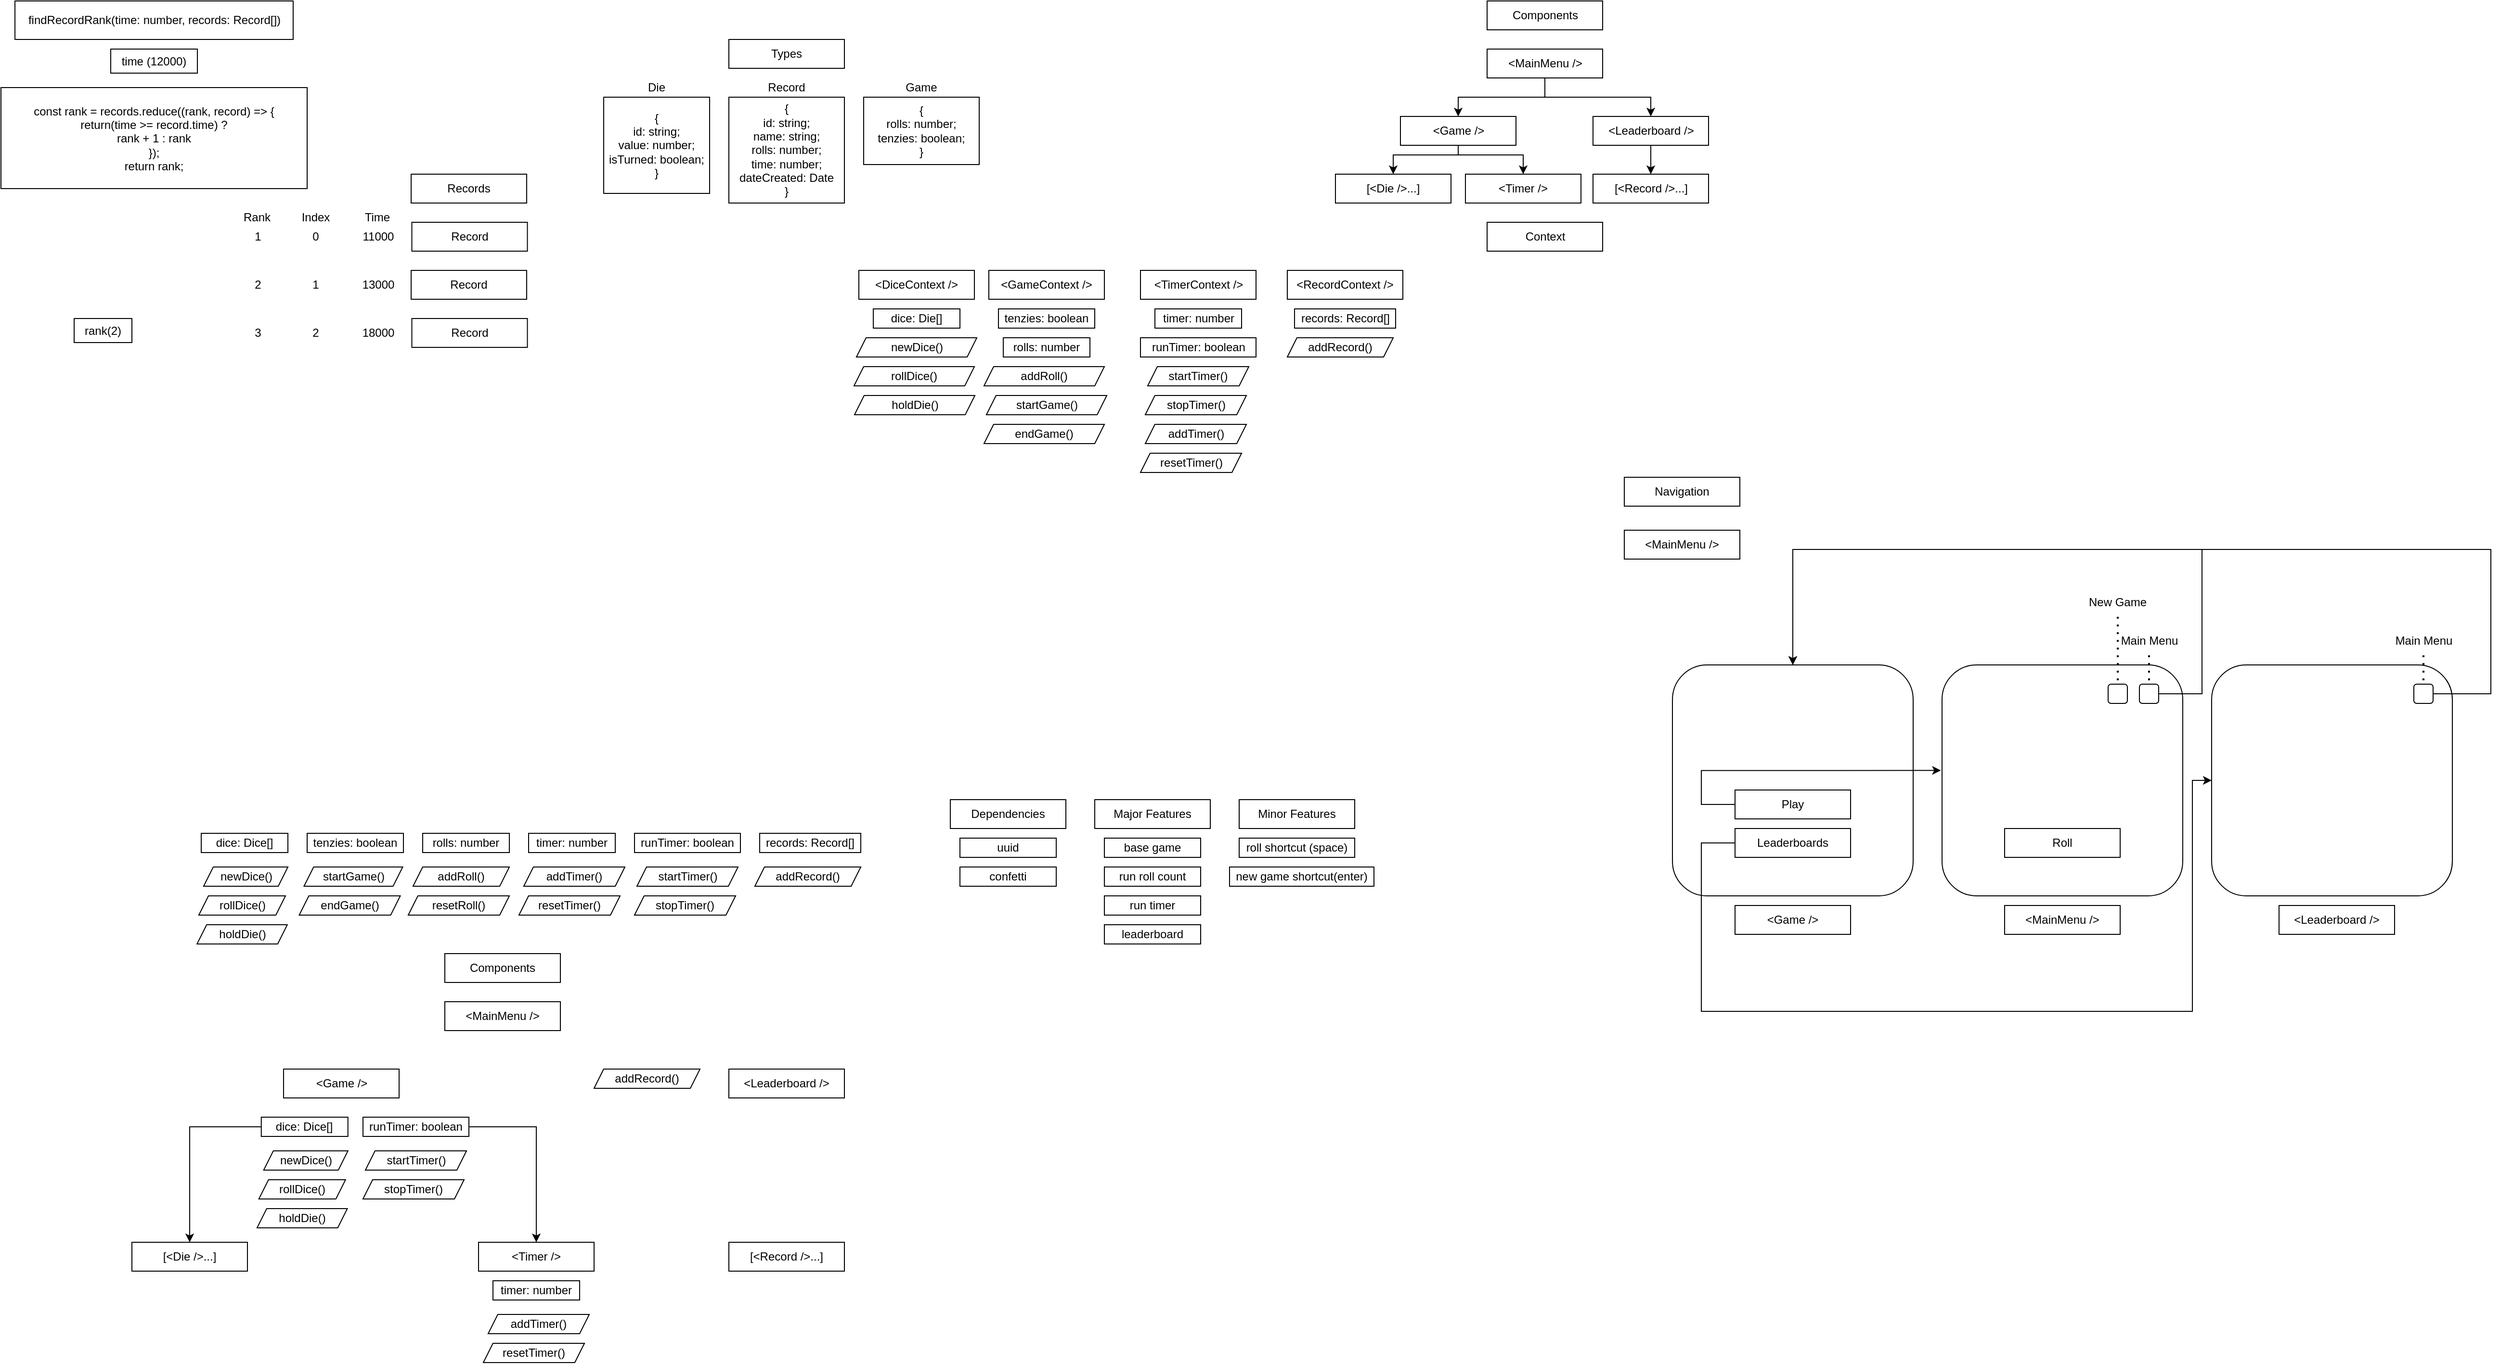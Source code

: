 <mxfile version="19.0.3" type="device"><diagram id="OSB-dGgAPBghcMxUjHx_" name="Page-1"><mxGraphModel dx="3197" dy="911" grid="1" gridSize="10" guides="1" tooltips="1" connect="1" arrows="1" fold="1" page="1" pageScale="1" pageWidth="850" pageHeight="1100" math="0" shadow="0"><root><mxCell id="0"/><mxCell id="1" parent="0"/><mxCell id="7AgAJupNcqT9mvef0i8I-2" value="dice: Die[]" style="rounded=0;whiteSpace=wrap;html=1;" parent="1" vertex="1"><mxGeometry x="-70" y="600" width="90" height="20" as="geometry"/></mxCell><mxCell id="7AgAJupNcqT9mvef0i8I-4" value="rolls: number" style="rounded=0;whiteSpace=wrap;html=1;" parent="1" vertex="1"><mxGeometry x="65" y="630" width="90" height="20" as="geometry"/></mxCell><mxCell id="7AgAJupNcqT9mvef0i8I-5" value="tenzies: boolean" style="rounded=0;whiteSpace=wrap;html=1;" parent="1" vertex="1"><mxGeometry x="60" y="600" width="100" height="20" as="geometry"/></mxCell><mxCell id="7AgAJupNcqT9mvef0i8I-7" value="Major Features" style="rounded=0;whiteSpace=wrap;html=1;" parent="1" vertex="1"><mxGeometry x="160" y="1110" width="120" height="30" as="geometry"/></mxCell><mxCell id="7AgAJupNcqT9mvef0i8I-8" value="run timer" style="rounded=0;whiteSpace=wrap;html=1;" parent="1" vertex="1"><mxGeometry x="170" y="1210" width="100" height="20" as="geometry"/></mxCell><mxCell id="7AgAJupNcqT9mvef0i8I-9" value="base game" style="rounded=0;whiteSpace=wrap;html=1;" parent="1" vertex="1"><mxGeometry x="170" y="1150" width="100" height="20" as="geometry"/></mxCell><mxCell id="7AgAJupNcqT9mvef0i8I-10" value="leaderboard" style="rounded=0;whiteSpace=wrap;html=1;" parent="1" vertex="1"><mxGeometry x="170" y="1240" width="100" height="20" as="geometry"/></mxCell><mxCell id="7AgAJupNcqT9mvef0i8I-11" value="Minor Features" style="rounded=0;whiteSpace=wrap;html=1;" parent="1" vertex="1"><mxGeometry x="310" y="1110" width="120" height="30" as="geometry"/></mxCell><mxCell id="7AgAJupNcqT9mvef0i8I-12" value="roll shortcut (space)" style="rounded=0;whiteSpace=wrap;html=1;" parent="1" vertex="1"><mxGeometry x="310" y="1150" width="120" height="20" as="geometry"/></mxCell><mxCell id="7AgAJupNcqT9mvef0i8I-13" value="new game shortcut(enter)" style="rounded=0;whiteSpace=wrap;html=1;" parent="1" vertex="1"><mxGeometry x="300" y="1180" width="150" height="20" as="geometry"/></mxCell><mxCell id="7AgAJupNcqT9mvef0i8I-14" value="run roll count" style="rounded=0;whiteSpace=wrap;html=1;" parent="1" vertex="1"><mxGeometry x="170" y="1180" width="100" height="20" as="geometry"/></mxCell><mxCell id="7AgAJupNcqT9mvef0i8I-15" value="Dependencies" style="rounded=0;whiteSpace=wrap;html=1;" parent="1" vertex="1"><mxGeometry x="10" y="1110" width="120" height="30" as="geometry"/></mxCell><mxCell id="7AgAJupNcqT9mvef0i8I-16" value="uuid" style="rounded=0;whiteSpace=wrap;html=1;" parent="1" vertex="1"><mxGeometry x="20" y="1150" width="100" height="20" as="geometry"/></mxCell><mxCell id="7AgAJupNcqT9mvef0i8I-17" value="confetti" style="rounded=0;whiteSpace=wrap;html=1;" parent="1" vertex="1"><mxGeometry x="20" y="1180" width="100" height="20" as="geometry"/></mxCell><mxCell id="H1AL3MERtucgb_CU6Sbu-3" value="timer: number" style="rounded=0;whiteSpace=wrap;html=1;" parent="1" vertex="1"><mxGeometry x="222.5" y="600" width="90" height="20" as="geometry"/></mxCell><mxCell id="H1AL3MERtucgb_CU6Sbu-6" value="records: Record[]" style="rounded=0;whiteSpace=wrap;html=1;" parent="1" vertex="1"><mxGeometry x="367.5" y="600" width="105" height="20" as="geometry"/></mxCell><mxCell id="H1AL3MERtucgb_CU6Sbu-9" value="Types" style="rounded=0;whiteSpace=wrap;html=1;" parent="1" vertex="1"><mxGeometry x="-220" y="320" width="120" height="30" as="geometry"/></mxCell><mxCell id="H1AL3MERtucgb_CU6Sbu-12" value="" style="group" parent="1" vertex="1" connectable="0"><mxGeometry x="-350" y="360" width="110" height="120" as="geometry"/></mxCell><mxCell id="H1AL3MERtucgb_CU6Sbu-10" value="{&lt;br&gt;id: string;&lt;br&gt;value: number;&lt;br&gt;isTurned: boolean;&lt;br&gt;}" style="rounded=0;whiteSpace=wrap;html=1;" parent="H1AL3MERtucgb_CU6Sbu-12" vertex="1"><mxGeometry y="20" width="110.0" height="100" as="geometry"/></mxCell><mxCell id="H1AL3MERtucgb_CU6Sbu-11" value="Die" style="text;html=1;strokeColor=none;fillColor=none;align=center;verticalAlign=middle;whiteSpace=wrap;rounded=0;" parent="H1AL3MERtucgb_CU6Sbu-12" vertex="1"><mxGeometry x="22" width="66" height="20" as="geometry"/></mxCell><mxCell id="H1AL3MERtucgb_CU6Sbu-16" value="" style="group" parent="1" vertex="1" connectable="0"><mxGeometry x="-220" y="360" width="120" height="130" as="geometry"/></mxCell><mxCell id="H1AL3MERtucgb_CU6Sbu-17" value="{&lt;br&gt;id: string;&lt;br&gt;name: string;&lt;br&gt;rolls: number;&lt;br&gt;time: number;&lt;br&gt;dateCreated: Date&lt;br&gt;}" style="rounded=0;whiteSpace=wrap;html=1;" parent="H1AL3MERtucgb_CU6Sbu-16" vertex="1"><mxGeometry y="20" width="120" height="110" as="geometry"/></mxCell><mxCell id="H1AL3MERtucgb_CU6Sbu-18" value="Record" style="text;html=1;strokeColor=none;fillColor=none;align=center;verticalAlign=middle;whiteSpace=wrap;rounded=0;" parent="H1AL3MERtucgb_CU6Sbu-16" vertex="1"><mxGeometry x="24" width="72" height="20" as="geometry"/></mxCell><mxCell id="dBdJ4YWi8Q7IUx4q1czX-26" value="Components" style="rounded=0;whiteSpace=wrap;html=1;" parent="1" vertex="1"><mxGeometry x="567.5" y="280" width="120" height="30" as="geometry"/></mxCell><mxCell id="dBdJ4YWi8Q7IUx4q1czX-31" style="edgeStyle=orthogonalEdgeStyle;rounded=0;orthogonalLoop=1;jettySize=auto;html=1;exitX=0.5;exitY=1;exitDx=0;exitDy=0;entryX=0.5;entryY=0;entryDx=0;entryDy=0;" parent="1" source="dBdJ4YWi8Q7IUx4q1czX-27" target="dBdJ4YWi8Q7IUx4q1czX-28" edge="1"><mxGeometry relative="1" as="geometry"/></mxCell><mxCell id="dBdJ4YWi8Q7IUx4q1czX-32" style="edgeStyle=orthogonalEdgeStyle;rounded=0;orthogonalLoop=1;jettySize=auto;html=1;exitX=0.5;exitY=1;exitDx=0;exitDy=0;entryX=0.5;entryY=0;entryDx=0;entryDy=0;" parent="1" source="dBdJ4YWi8Q7IUx4q1czX-27" target="dBdJ4YWi8Q7IUx4q1czX-30" edge="1"><mxGeometry relative="1" as="geometry"/></mxCell><mxCell id="dBdJ4YWi8Q7IUx4q1czX-27" value="&amp;lt;MainMenu /&amp;gt;" style="rounded=0;whiteSpace=wrap;html=1;" parent="1" vertex="1"><mxGeometry x="567.5" y="330" width="120" height="30" as="geometry"/></mxCell><mxCell id="dBdJ4YWi8Q7IUx4q1czX-38" style="edgeStyle=orthogonalEdgeStyle;rounded=0;orthogonalLoop=1;jettySize=auto;html=1;exitX=0.5;exitY=1;exitDx=0;exitDy=0;entryX=0.5;entryY=0;entryDx=0;entryDy=0;" parent="1" source="dBdJ4YWi8Q7IUx4q1czX-28" target="dBdJ4YWi8Q7IUx4q1czX-33" edge="1"><mxGeometry relative="1" as="geometry"><Array as="points"><mxPoint x="537.5" y="440"/><mxPoint x="469.5" y="440"/></Array></mxGeometry></mxCell><mxCell id="dBdJ4YWi8Q7IUx4q1czX-39" style="edgeStyle=orthogonalEdgeStyle;rounded=0;orthogonalLoop=1;jettySize=auto;html=1;exitX=0.5;exitY=1;exitDx=0;exitDy=0;entryX=0.5;entryY=0;entryDx=0;entryDy=0;" parent="1" source="dBdJ4YWi8Q7IUx4q1czX-28" target="dBdJ4YWi8Q7IUx4q1czX-37" edge="1"><mxGeometry relative="1" as="geometry"><Array as="points"><mxPoint x="537.5" y="440"/><mxPoint x="605.5" y="440"/></Array></mxGeometry></mxCell><mxCell id="dBdJ4YWi8Q7IUx4q1czX-28" value="&amp;lt;Game /&amp;gt;" style="rounded=0;whiteSpace=wrap;html=1;" parent="1" vertex="1"><mxGeometry x="477.5" y="400" width="120" height="30" as="geometry"/></mxCell><mxCell id="dBdJ4YWi8Q7IUx4q1czX-41" style="edgeStyle=orthogonalEdgeStyle;rounded=0;orthogonalLoop=1;jettySize=auto;html=1;exitX=0.5;exitY=1;exitDx=0;exitDy=0;entryX=0.5;entryY=0;entryDx=0;entryDy=0;" parent="1" source="dBdJ4YWi8Q7IUx4q1czX-30" target="dBdJ4YWi8Q7IUx4q1czX-40" edge="1"><mxGeometry relative="1" as="geometry"/></mxCell><mxCell id="dBdJ4YWi8Q7IUx4q1czX-30" value="&amp;lt;Leaderboard /&amp;gt;" style="rounded=0;whiteSpace=wrap;html=1;" parent="1" vertex="1"><mxGeometry x="677.5" y="400" width="120" height="30" as="geometry"/></mxCell><mxCell id="dBdJ4YWi8Q7IUx4q1czX-33" value="[&amp;lt;Die /&amp;gt;...]" style="rounded=0;whiteSpace=wrap;html=1;" parent="1" vertex="1"><mxGeometry x="410" y="460" width="120" height="30" as="geometry"/></mxCell><mxCell id="dBdJ4YWi8Q7IUx4q1czX-37" value="&amp;lt;Timer /&amp;gt;" style="rounded=0;whiteSpace=wrap;html=1;" parent="1" vertex="1"><mxGeometry x="545" y="460" width="120" height="30" as="geometry"/></mxCell><mxCell id="dBdJ4YWi8Q7IUx4q1czX-40" value="[&amp;lt;Record /&amp;gt;...]" style="rounded=0;whiteSpace=wrap;html=1;" parent="1" vertex="1"><mxGeometry x="677.5" y="460" width="120" height="30" as="geometry"/></mxCell><mxCell id="dBdJ4YWi8Q7IUx4q1czX-42" value="&amp;lt;DiceContext /&amp;gt;" style="rounded=0;whiteSpace=wrap;html=1;" parent="1" vertex="1"><mxGeometry x="-85" y="560" width="120" height="30" as="geometry"/></mxCell><mxCell id="dBdJ4YWi8Q7IUx4q1czX-44" value="&amp;lt;TimerContext /&amp;gt;" style="rounded=0;whiteSpace=wrap;html=1;" parent="1" vertex="1"><mxGeometry x="207.5" y="560" width="120" height="30" as="geometry"/></mxCell><mxCell id="dBdJ4YWi8Q7IUx4q1czX-45" value="&amp;lt;RecordContext /&amp;gt;" style="rounded=0;whiteSpace=wrap;html=1;" parent="1" vertex="1"><mxGeometry x="360" y="560" width="120" height="30" as="geometry"/></mxCell><mxCell id="dBdJ4YWi8Q7IUx4q1czX-46" value="Context" style="rounded=0;whiteSpace=wrap;html=1;" parent="1" vertex="1"><mxGeometry x="567.5" y="510" width="120" height="30" as="geometry"/></mxCell><mxCell id="dBdJ4YWi8Q7IUx4q1czX-48" value="newDice()" style="shape=parallelogram;perimeter=parallelogramPerimeter;whiteSpace=wrap;html=1;fixedSize=1;size=10;" parent="1" vertex="1"><mxGeometry x="-87.5" y="630" width="125" height="20" as="geometry"/></mxCell><mxCell id="dBdJ4YWi8Q7IUx4q1czX-49" value="holdDie()" style="shape=parallelogram;perimeter=parallelogramPerimeter;whiteSpace=wrap;html=1;fixedSize=1;size=10;" parent="1" vertex="1"><mxGeometry x="-89.5" y="690" width="125" height="20" as="geometry"/></mxCell><mxCell id="dBdJ4YWi8Q7IUx4q1czX-50" value="rollDice()" style="shape=parallelogram;perimeter=parallelogramPerimeter;whiteSpace=wrap;html=1;fixedSize=1;size=10;" parent="1" vertex="1"><mxGeometry x="-90" y="660" width="125" height="20" as="geometry"/></mxCell><mxCell id="dBdJ4YWi8Q7IUx4q1czX-51" value="startTimer()" style="shape=parallelogram;perimeter=parallelogramPerimeter;whiteSpace=wrap;html=1;fixedSize=1;size=10;" parent="1" vertex="1"><mxGeometry x="215" y="660" width="105" height="20" as="geometry"/></mxCell><mxCell id="dBdJ4YWi8Q7IUx4q1czX-52" value="stopTimer()" style="shape=parallelogram;perimeter=parallelogramPerimeter;whiteSpace=wrap;html=1;fixedSize=1;size=10;" parent="1" vertex="1"><mxGeometry x="212.5" y="690" width="105" height="20" as="geometry"/></mxCell><mxCell id="dBdJ4YWi8Q7IUx4q1czX-56" value="addRecord()" style="shape=parallelogram;perimeter=parallelogramPerimeter;whiteSpace=wrap;html=1;fixedSize=1;size=10;" parent="1" vertex="1"><mxGeometry x="360" y="630" width="110" height="20" as="geometry"/></mxCell><mxCell id="dBdJ4YWi8Q7IUx4q1czX-59" value="&amp;lt;MainMenu /&amp;gt;" style="rounded=0;whiteSpace=wrap;html=1;" parent="1" vertex="1"><mxGeometry x="710" y="830" width="120" height="30" as="geometry"/></mxCell><mxCell id="dBdJ4YWi8Q7IUx4q1czX-62" value="Navigation" style="rounded=0;whiteSpace=wrap;html=1;" parent="1" vertex="1"><mxGeometry x="710" y="775" width="120" height="30" as="geometry"/></mxCell><mxCell id="dBdJ4YWi8Q7IUx4q1czX-65" value="" style="rounded=1;whiteSpace=wrap;html=1;" parent="1" vertex="1"><mxGeometry x="760" y="970" width="250" height="240" as="geometry"/></mxCell><mxCell id="dBdJ4YWi8Q7IUx4q1czX-91" style="edgeStyle=orthogonalEdgeStyle;rounded=0;orthogonalLoop=1;jettySize=auto;html=1;exitX=0;exitY=0.5;exitDx=0;exitDy=0;entryX=-0.005;entryY=0.457;entryDx=0;entryDy=0;entryPerimeter=0;" parent="1" source="dBdJ4YWi8Q7IUx4q1czX-63" target="dBdJ4YWi8Q7IUx4q1czX-66" edge="1"><mxGeometry relative="1" as="geometry"><Array as="points"><mxPoint x="790" y="1115"/><mxPoint x="790" y="1080"/></Array></mxGeometry></mxCell><mxCell id="dBdJ4YWi8Q7IUx4q1czX-63" value="Play" style="rounded=0;whiteSpace=wrap;html=1;" parent="1" vertex="1"><mxGeometry x="825" y="1100" width="120" height="30" as="geometry"/></mxCell><mxCell id="dBdJ4YWi8Q7IUx4q1czX-92" style="edgeStyle=orthogonalEdgeStyle;rounded=0;orthogonalLoop=1;jettySize=auto;html=1;exitX=0;exitY=0.5;exitDx=0;exitDy=0;entryX=0;entryY=0.5;entryDx=0;entryDy=0;" parent="1" source="dBdJ4YWi8Q7IUx4q1czX-64" target="dBdJ4YWi8Q7IUx4q1czX-84" edge="1"><mxGeometry relative="1" as="geometry"><Array as="points"><mxPoint x="790" y="1155"/><mxPoint x="790" y="1330"/><mxPoint x="1300" y="1330"/><mxPoint x="1300" y="1090"/></Array></mxGeometry></mxCell><mxCell id="dBdJ4YWi8Q7IUx4q1czX-64" value="Leaderboards" style="rounded=0;whiteSpace=wrap;html=1;" parent="1" vertex="1"><mxGeometry x="825" y="1140" width="120" height="30" as="geometry"/></mxCell><mxCell id="dBdJ4YWi8Q7IUx4q1czX-66" value="" style="rounded=1;whiteSpace=wrap;html=1;" parent="1" vertex="1"><mxGeometry x="1040" y="970" width="250" height="240" as="geometry"/></mxCell><mxCell id="dBdJ4YWi8Q7IUx4q1czX-94" style="edgeStyle=orthogonalEdgeStyle;rounded=0;orthogonalLoop=1;jettySize=auto;html=1;exitX=1;exitY=0.5;exitDx=0;exitDy=0;entryX=0.5;entryY=0;entryDx=0;entryDy=0;" parent="1" source="dBdJ4YWi8Q7IUx4q1czX-69" target="dBdJ4YWi8Q7IUx4q1czX-65" edge="1"><mxGeometry relative="1" as="geometry"><Array as="points"><mxPoint x="1310" y="1000"/><mxPoint x="1310" y="850"/><mxPoint x="885" y="850"/></Array></mxGeometry></mxCell><mxCell id="dBdJ4YWi8Q7IUx4q1czX-69" value="" style="rounded=1;whiteSpace=wrap;html=1;" parent="1" vertex="1"><mxGeometry x="1245" y="990" width="20" height="20" as="geometry"/></mxCell><mxCell id="dBdJ4YWi8Q7IUx4q1czX-70" value="" style="rounded=1;whiteSpace=wrap;html=1;" parent="1" vertex="1"><mxGeometry x="1212.5" y="990" width="20" height="20" as="geometry"/></mxCell><mxCell id="dBdJ4YWi8Q7IUx4q1czX-71" value="" style="endArrow=none;dashed=1;html=1;dashPattern=1 3;strokeWidth=2;rounded=0;entryX=0.5;entryY=0;entryDx=0;entryDy=0;" parent="1" target="dBdJ4YWi8Q7IUx4q1czX-70" edge="1"><mxGeometry width="50" height="50" relative="1" as="geometry"><mxPoint x="1222.5" y="920" as="sourcePoint"/><mxPoint x="1017.5" y="1050" as="targetPoint"/></mxGeometry></mxCell><mxCell id="dBdJ4YWi8Q7IUx4q1czX-72" value="Roll" style="rounded=0;whiteSpace=wrap;html=1;" parent="1" vertex="1"><mxGeometry x="1105" y="1140" width="120" height="30" as="geometry"/></mxCell><mxCell id="dBdJ4YWi8Q7IUx4q1czX-73" value="New Game" style="text;html=1;strokeColor=none;fillColor=none;align=center;verticalAlign=middle;whiteSpace=wrap;rounded=0;" parent="1" vertex="1"><mxGeometry x="1180" y="890" width="85" height="30" as="geometry"/></mxCell><mxCell id="dBdJ4YWi8Q7IUx4q1czX-74" value="" style="endArrow=none;dashed=1;html=1;dashPattern=1 3;strokeWidth=2;rounded=0;entryX=0.5;entryY=0;entryDx=0;entryDy=0;" parent="1" target="dBdJ4YWi8Q7IUx4q1czX-69" edge="1"><mxGeometry width="50" height="50" relative="1" as="geometry"><mxPoint x="1255" y="960" as="sourcePoint"/><mxPoint x="1255" y="1030" as="targetPoint"/></mxGeometry></mxCell><mxCell id="dBdJ4YWi8Q7IUx4q1czX-75" value="Main Menu" style="text;html=1;strokeColor=none;fillColor=none;align=center;verticalAlign=middle;whiteSpace=wrap;rounded=0;" parent="1" vertex="1"><mxGeometry x="1212.5" y="930" width="85" height="30" as="geometry"/></mxCell><mxCell id="dBdJ4YWi8Q7IUx4q1czX-84" value="" style="rounded=1;whiteSpace=wrap;html=1;" parent="1" vertex="1"><mxGeometry x="1320" y="970" width="250" height="240" as="geometry"/></mxCell><mxCell id="dBdJ4YWi8Q7IUx4q1czX-95" style="edgeStyle=orthogonalEdgeStyle;rounded=0;orthogonalLoop=1;jettySize=auto;html=1;exitX=1;exitY=0.5;exitDx=0;exitDy=0;entryX=0.5;entryY=0;entryDx=0;entryDy=0;" parent="1" source="dBdJ4YWi8Q7IUx4q1czX-85" target="dBdJ4YWi8Q7IUx4q1czX-65" edge="1"><mxGeometry relative="1" as="geometry"><Array as="points"><mxPoint x="1610" y="1000"/><mxPoint x="1610" y="850"/><mxPoint x="885" y="850"/></Array></mxGeometry></mxCell><mxCell id="dBdJ4YWi8Q7IUx4q1czX-85" value="" style="rounded=1;whiteSpace=wrap;html=1;" parent="1" vertex="1"><mxGeometry x="1530" y="990" width="20" height="20" as="geometry"/></mxCell><mxCell id="dBdJ4YWi8Q7IUx4q1czX-86" value="" style="endArrow=none;dashed=1;html=1;dashPattern=1 3;strokeWidth=2;rounded=0;entryX=0.5;entryY=0;entryDx=0;entryDy=0;exitX=0.5;exitY=1;exitDx=0;exitDy=0;" parent="1" source="dBdJ4YWi8Q7IUx4q1czX-87" target="dBdJ4YWi8Q7IUx4q1czX-85" edge="1"><mxGeometry width="50" height="50" relative="1" as="geometry"><mxPoint x="1530" y="960" as="sourcePoint"/><mxPoint x="1530" y="990" as="targetPoint"/></mxGeometry></mxCell><mxCell id="dBdJ4YWi8Q7IUx4q1czX-87" value="Main Menu" style="text;html=1;strokeColor=none;fillColor=none;align=center;verticalAlign=middle;whiteSpace=wrap;rounded=0;" parent="1" vertex="1"><mxGeometry x="1497.5" y="930" width="85" height="30" as="geometry"/></mxCell><mxCell id="dBdJ4YWi8Q7IUx4q1czX-60" value="&amp;lt;Game /&amp;gt;" style="rounded=0;whiteSpace=wrap;html=1;" parent="1" vertex="1"><mxGeometry x="825" y="1220" width="120" height="30" as="geometry"/></mxCell><mxCell id="dBdJ4YWi8Q7IUx4q1czX-61" value="&amp;lt;Leaderboard /&amp;gt;" style="rounded=0;whiteSpace=wrap;html=1;" parent="1" vertex="1"><mxGeometry x="1390" y="1220" width="120" height="30" as="geometry"/></mxCell><mxCell id="dBdJ4YWi8Q7IUx4q1czX-89" value="&amp;lt;MainMenu /&amp;gt;" style="rounded=0;whiteSpace=wrap;html=1;" parent="1" vertex="1"><mxGeometry x="1105" y="1220" width="120" height="30" as="geometry"/></mxCell><mxCell id="_6EhsesE86pvYDH6IcDJ-1" value="&amp;lt;GameContext /&amp;gt;" style="rounded=0;whiteSpace=wrap;html=1;" parent="1" vertex="1"><mxGeometry x="50" y="560" width="120" height="30" as="geometry"/></mxCell><mxCell id="NvGMcHbxfopapClXglld-1" value="" style="group" parent="1" vertex="1" connectable="0"><mxGeometry x="-80" y="360" width="120" height="130" as="geometry"/></mxCell><mxCell id="NvGMcHbxfopapClXglld-2" value="{&lt;br&gt;rolls: number;&lt;br&gt;tenzies: boolean;&lt;br&gt;}" style="rounded=0;whiteSpace=wrap;html=1;" parent="NvGMcHbxfopapClXglld-1" vertex="1"><mxGeometry y="20" width="120" height="70" as="geometry"/></mxCell><mxCell id="NvGMcHbxfopapClXglld-3" value="Game" style="text;html=1;strokeColor=none;fillColor=none;align=center;verticalAlign=middle;whiteSpace=wrap;rounded=0;" parent="NvGMcHbxfopapClXglld-1" vertex="1"><mxGeometry x="24" width="72" height="20" as="geometry"/></mxCell><mxCell id="OzkHIeGC9ZY2J64pJP9M-4" value="runTimer: boolean" style="rounded=0;whiteSpace=wrap;html=1;" parent="1" vertex="1"><mxGeometry x="207.5" y="630" width="120" height="20" as="geometry"/></mxCell><mxCell id="amMEW-cv1q25f0m2nu2a-1" value="dice: Dice[]" style="rounded=0;whiteSpace=wrap;html=1;" parent="1" vertex="1"><mxGeometry x="-768" y="1145" width="90" height="20" as="geometry"/></mxCell><mxCell id="amMEW-cv1q25f0m2nu2a-2" value="rolls: number" style="rounded=0;whiteSpace=wrap;html=1;" parent="1" vertex="1"><mxGeometry x="-538" y="1145" width="90" height="20" as="geometry"/></mxCell><mxCell id="amMEW-cv1q25f0m2nu2a-3" value="tenzies: boolean" style="rounded=0;whiteSpace=wrap;html=1;" parent="1" vertex="1"><mxGeometry x="-658" y="1145" width="100" height="20" as="geometry"/></mxCell><mxCell id="amMEW-cv1q25f0m2nu2a-4" value="timer: number" style="rounded=0;whiteSpace=wrap;html=1;" parent="1" vertex="1"><mxGeometry x="-428" y="1145" width="90" height="20" as="geometry"/></mxCell><mxCell id="amMEW-cv1q25f0m2nu2a-5" value="Components" style="rounded=0;whiteSpace=wrap;html=1;" parent="1" vertex="1"><mxGeometry x="-515" y="1270" width="120" height="30" as="geometry"/></mxCell><mxCell id="amMEW-cv1q25f0m2nu2a-8" value="&amp;lt;MainMenu /&amp;gt;" style="rounded=0;whiteSpace=wrap;html=1;" parent="1" vertex="1"><mxGeometry x="-515" y="1320" width="120" height="30" as="geometry"/></mxCell><mxCell id="amMEW-cv1q25f0m2nu2a-11" value="&amp;lt;Game /&amp;gt;" style="rounded=0;whiteSpace=wrap;html=1;" parent="1" vertex="1"><mxGeometry x="-682.5" y="1390" width="120" height="30" as="geometry"/></mxCell><mxCell id="amMEW-cv1q25f0m2nu2a-13" value="&amp;lt;Leaderboard /&amp;gt;" style="rounded=0;whiteSpace=wrap;html=1;" parent="1" vertex="1"><mxGeometry x="-220" y="1390" width="120" height="30" as="geometry"/></mxCell><mxCell id="amMEW-cv1q25f0m2nu2a-14" value="[&amp;lt;Die /&amp;gt;...]" style="rounded=0;whiteSpace=wrap;html=1;" parent="1" vertex="1"><mxGeometry x="-840" y="1570" width="120" height="30" as="geometry"/></mxCell><mxCell id="amMEW-cv1q25f0m2nu2a-15" value="&amp;lt;Timer /&amp;gt;" style="rounded=0;whiteSpace=wrap;html=1;" parent="1" vertex="1"><mxGeometry x="-480" y="1570" width="120" height="30" as="geometry"/></mxCell><mxCell id="amMEW-cv1q25f0m2nu2a-16" value="[&amp;lt;Record /&amp;gt;...]" style="rounded=0;whiteSpace=wrap;html=1;" parent="1" vertex="1"><mxGeometry x="-220" y="1570" width="120" height="30" as="geometry"/></mxCell><mxCell id="amMEW-cv1q25f0m2nu2a-17" value="runTimer: boolean" style="rounded=0;whiteSpace=wrap;html=1;" parent="1" vertex="1"><mxGeometry x="-318" y="1145" width="110" height="20" as="geometry"/></mxCell><mxCell id="amMEW-cv1q25f0m2nu2a-19" value="records: Record[]" style="rounded=0;whiteSpace=wrap;html=1;" parent="1" vertex="1"><mxGeometry x="-188" y="1145" width="105" height="20" as="geometry"/></mxCell><mxCell id="amMEW-cv1q25f0m2nu2a-21" value="resetTimer()" style="shape=parallelogram;perimeter=parallelogramPerimeter;whiteSpace=wrap;html=1;fixedSize=1;size=10;" parent="1" vertex="1"><mxGeometry x="207.5" y="750" width="105" height="20" as="geometry"/></mxCell><mxCell id="amMEW-cv1q25f0m2nu2a-22" value="addRoll()" style="shape=parallelogram;perimeter=parallelogramPerimeter;whiteSpace=wrap;html=1;fixedSize=1;size=10;" parent="1" vertex="1"><mxGeometry x="45" y="660" width="125" height="20" as="geometry"/></mxCell><mxCell id="amMEW-cv1q25f0m2nu2a-23" value="endGame()" style="shape=parallelogram;perimeter=parallelogramPerimeter;whiteSpace=wrap;html=1;fixedSize=1;size=10;" parent="1" vertex="1"><mxGeometry x="45" y="720" width="125" height="20" as="geometry"/></mxCell><mxCell id="amMEW-cv1q25f0m2nu2a-24" value="startGame()" style="shape=parallelogram;perimeter=parallelogramPerimeter;whiteSpace=wrap;html=1;fixedSize=1;size=10;" parent="1" vertex="1"><mxGeometry x="47.5" y="690" width="125" height="20" as="geometry"/></mxCell><mxCell id="amMEW-cv1q25f0m2nu2a-25" value="addTimer()" style="shape=parallelogram;perimeter=parallelogramPerimeter;whiteSpace=wrap;html=1;fixedSize=1;size=10;" parent="1" vertex="1"><mxGeometry x="212.5" y="720" width="105" height="20" as="geometry"/></mxCell><mxCell id="amMEW-cv1q25f0m2nu2a-28" value="startTimer()" style="shape=parallelogram;perimeter=parallelogramPerimeter;whiteSpace=wrap;html=1;fixedSize=1;size=10;" parent="1" vertex="1"><mxGeometry x="-315.5" y="1180" width="105" height="20" as="geometry"/></mxCell><mxCell id="amMEW-cv1q25f0m2nu2a-29" value="stopTimer()" style="shape=parallelogram;perimeter=parallelogramPerimeter;whiteSpace=wrap;html=1;fixedSize=1;size=10;" parent="1" vertex="1"><mxGeometry x="-318" y="1210" width="105" height="20" as="geometry"/></mxCell><mxCell id="amMEW-cv1q25f0m2nu2a-30" value="resetTimer()" style="shape=parallelogram;perimeter=parallelogramPerimeter;whiteSpace=wrap;html=1;fixedSize=1;size=10;" parent="1" vertex="1"><mxGeometry x="-438" y="1210" width="105" height="20" as="geometry"/></mxCell><mxCell id="amMEW-cv1q25f0m2nu2a-31" value="addRoll()" style="shape=parallelogram;perimeter=parallelogramPerimeter;whiteSpace=wrap;html=1;fixedSize=1;size=10;" parent="1" vertex="1"><mxGeometry x="-548" y="1180" width="100" height="20" as="geometry"/></mxCell><mxCell id="amMEW-cv1q25f0m2nu2a-32" value="endGame()" style="shape=parallelogram;perimeter=parallelogramPerimeter;whiteSpace=wrap;html=1;fixedSize=1;size=10;" parent="1" vertex="1"><mxGeometry x="-666.25" y="1210" width="105" height="20" as="geometry"/></mxCell><mxCell id="amMEW-cv1q25f0m2nu2a-33" value="startGame()" style="shape=parallelogram;perimeter=parallelogramPerimeter;whiteSpace=wrap;html=1;fixedSize=1;size=10;" parent="1" vertex="1"><mxGeometry x="-661.25" y="1180" width="102.5" height="20" as="geometry"/></mxCell><mxCell id="amMEW-cv1q25f0m2nu2a-34" value="addTimer()" style="shape=parallelogram;perimeter=parallelogramPerimeter;whiteSpace=wrap;html=1;fixedSize=1;size=10;" parent="1" vertex="1"><mxGeometry x="-433" y="1180" width="105" height="20" as="geometry"/></mxCell><mxCell id="amMEW-cv1q25f0m2nu2a-40" value="newDice()" style="shape=parallelogram;perimeter=parallelogramPerimeter;whiteSpace=wrap;html=1;fixedSize=1;size=10;" parent="1" vertex="1"><mxGeometry x="-765.5" y="1180" width="87.5" height="20" as="geometry"/></mxCell><mxCell id="amMEW-cv1q25f0m2nu2a-41" value="holdDie()" style="shape=parallelogram;perimeter=parallelogramPerimeter;whiteSpace=wrap;html=1;fixedSize=1;size=10;" parent="1" vertex="1"><mxGeometry x="-772.37" y="1240" width="93.75" height="20" as="geometry"/></mxCell><mxCell id="amMEW-cv1q25f0m2nu2a-42" value="rollDice()" style="shape=parallelogram;perimeter=parallelogramPerimeter;whiteSpace=wrap;html=1;fixedSize=1;size=10;" parent="1" vertex="1"><mxGeometry x="-770.5" y="1210" width="90" height="20" as="geometry"/></mxCell><mxCell id="amMEW-cv1q25f0m2nu2a-44" value="resetRoll()" style="shape=parallelogram;perimeter=parallelogramPerimeter;whiteSpace=wrap;html=1;fixedSize=1;size=10;" parent="1" vertex="1"><mxGeometry x="-553" y="1210" width="105" height="20" as="geometry"/></mxCell><mxCell id="amMEW-cv1q25f0m2nu2a-46" value="addRecord()" style="shape=parallelogram;perimeter=parallelogramPerimeter;whiteSpace=wrap;html=1;fixedSize=1;size=10;" parent="1" vertex="1"><mxGeometry x="-193" y="1180" width="110" height="20" as="geometry"/></mxCell><mxCell id="amMEW-cv1q25f0m2nu2a-50" value="timer: number" style="rounded=0;whiteSpace=wrap;html=1;" parent="1" vertex="1"><mxGeometry x="-465" y="1610" width="90" height="20" as="geometry"/></mxCell><mxCell id="amMEW-cv1q25f0m2nu2a-51" value="resetTimer()" style="shape=parallelogram;perimeter=parallelogramPerimeter;whiteSpace=wrap;html=1;fixedSize=1;size=10;" parent="1" vertex="1"><mxGeometry x="-475" y="1675" width="105" height="20" as="geometry"/></mxCell><mxCell id="amMEW-cv1q25f0m2nu2a-52" value="addTimer()" style="shape=parallelogram;perimeter=parallelogramPerimeter;whiteSpace=wrap;html=1;fixedSize=1;size=10;" parent="1" vertex="1"><mxGeometry x="-470" y="1645" width="105" height="20" as="geometry"/></mxCell><mxCell id="amMEW-cv1q25f0m2nu2a-62" style="edgeStyle=orthogonalEdgeStyle;rounded=0;orthogonalLoop=1;jettySize=auto;html=1;exitX=1;exitY=0.5;exitDx=0;exitDy=0;entryX=0.5;entryY=0;entryDx=0;entryDy=0;" parent="1" source="amMEW-cv1q25f0m2nu2a-53" target="amMEW-cv1q25f0m2nu2a-15" edge="1"><mxGeometry relative="1" as="geometry"/></mxCell><mxCell id="amMEW-cv1q25f0m2nu2a-53" value="runTimer: boolean" style="rounded=0;whiteSpace=wrap;html=1;" parent="1" vertex="1"><mxGeometry x="-600" y="1440" width="110" height="20" as="geometry"/></mxCell><mxCell id="amMEW-cv1q25f0m2nu2a-54" value="startTimer()" style="shape=parallelogram;perimeter=parallelogramPerimeter;whiteSpace=wrap;html=1;fixedSize=1;size=10;" parent="1" vertex="1"><mxGeometry x="-597.5" y="1475" width="105" height="20" as="geometry"/></mxCell><mxCell id="amMEW-cv1q25f0m2nu2a-55" value="stopTimer()" style="shape=parallelogram;perimeter=parallelogramPerimeter;whiteSpace=wrap;html=1;fixedSize=1;size=10;" parent="1" vertex="1"><mxGeometry x="-600" y="1505" width="105" height="20" as="geometry"/></mxCell><mxCell id="amMEW-cv1q25f0m2nu2a-63" style="edgeStyle=orthogonalEdgeStyle;rounded=0;orthogonalLoop=1;jettySize=auto;html=1;exitX=0;exitY=0.5;exitDx=0;exitDy=0;entryX=0.5;entryY=0;entryDx=0;entryDy=0;" parent="1" source="amMEW-cv1q25f0m2nu2a-57" target="amMEW-cv1q25f0m2nu2a-14" edge="1"><mxGeometry relative="1" as="geometry"/></mxCell><mxCell id="amMEW-cv1q25f0m2nu2a-57" value="dice: Dice[]" style="rounded=0;whiteSpace=wrap;html=1;" parent="1" vertex="1"><mxGeometry x="-705.63" y="1440" width="90" height="20" as="geometry"/></mxCell><mxCell id="amMEW-cv1q25f0m2nu2a-58" value="newDice()" style="shape=parallelogram;perimeter=parallelogramPerimeter;whiteSpace=wrap;html=1;fixedSize=1;size=10;" parent="1" vertex="1"><mxGeometry x="-703.13" y="1475" width="87.5" height="20" as="geometry"/></mxCell><mxCell id="amMEW-cv1q25f0m2nu2a-59" value="holdDie()" style="shape=parallelogram;perimeter=parallelogramPerimeter;whiteSpace=wrap;html=1;fixedSize=1;size=10;" parent="1" vertex="1"><mxGeometry x="-710" y="1535" width="93.75" height="20" as="geometry"/></mxCell><mxCell id="amMEW-cv1q25f0m2nu2a-60" value="rollDice()" style="shape=parallelogram;perimeter=parallelogramPerimeter;whiteSpace=wrap;html=1;fixedSize=1;size=10;" parent="1" vertex="1"><mxGeometry x="-708.13" y="1505" width="90" height="20" as="geometry"/></mxCell><mxCell id="amMEW-cv1q25f0m2nu2a-61" value="addRecord()" style="shape=parallelogram;perimeter=parallelogramPerimeter;whiteSpace=wrap;html=1;fixedSize=1;size=10;" parent="1" vertex="1"><mxGeometry x="-360" y="1390" width="110" height="20" as="geometry"/></mxCell><mxCell id="d1DxHZdsnDcE2rl_IzIw-1" value="Record" style="rounded=0;whiteSpace=wrap;html=1;" parent="1" vertex="1"><mxGeometry x="-549.25" y="510" width="120" height="30" as="geometry"/></mxCell><mxCell id="d1DxHZdsnDcE2rl_IzIw-2" value="Record" style="rounded=0;whiteSpace=wrap;html=1;" parent="1" vertex="1"><mxGeometry x="-550" y="560" width="120" height="30" as="geometry"/></mxCell><mxCell id="d1DxHZdsnDcE2rl_IzIw-3" value="Record" style="rounded=0;whiteSpace=wrap;html=1;" parent="1" vertex="1"><mxGeometry x="-549.25" y="610" width="120" height="30" as="geometry"/></mxCell><mxCell id="d1DxHZdsnDcE2rl_IzIw-4" value="time (12000)" style="rounded=0;whiteSpace=wrap;html=1;" parent="1" vertex="1"><mxGeometry x="-862" y="330" width="90" height="25" as="geometry"/></mxCell><mxCell id="d1DxHZdsnDcE2rl_IzIw-5" value="1" style="text;html=1;strokeColor=none;fillColor=none;align=center;verticalAlign=middle;whiteSpace=wrap;rounded=0;" parent="1" vertex="1"><mxGeometry x="-739.25" y="510" width="60" height="30" as="geometry"/></mxCell><mxCell id="d1DxHZdsnDcE2rl_IzIw-6" value="2" style="text;html=1;strokeColor=none;fillColor=none;align=center;verticalAlign=middle;whiteSpace=wrap;rounded=0;" parent="1" vertex="1"><mxGeometry x="-739.25" y="560" width="60" height="30" as="geometry"/></mxCell><mxCell id="d1DxHZdsnDcE2rl_IzIw-7" value="3" style="text;html=1;strokeColor=none;fillColor=none;align=center;verticalAlign=middle;whiteSpace=wrap;rounded=0;" parent="1" vertex="1"><mxGeometry x="-739.25" y="610" width="60" height="30" as="geometry"/></mxCell><mxCell id="d1DxHZdsnDcE2rl_IzIw-8" value="0" style="text;html=1;strokeColor=none;fillColor=none;align=center;verticalAlign=middle;whiteSpace=wrap;rounded=0;" parent="1" vertex="1"><mxGeometry x="-679.25" y="510" width="60" height="30" as="geometry"/></mxCell><mxCell id="d1DxHZdsnDcE2rl_IzIw-9" value="1" style="text;html=1;strokeColor=none;fillColor=none;align=center;verticalAlign=middle;whiteSpace=wrap;rounded=0;" parent="1" vertex="1"><mxGeometry x="-679.25" y="560" width="60" height="30" as="geometry"/></mxCell><mxCell id="d1DxHZdsnDcE2rl_IzIw-10" value="2" style="text;html=1;strokeColor=none;fillColor=none;align=center;verticalAlign=middle;whiteSpace=wrap;rounded=0;" parent="1" vertex="1"><mxGeometry x="-679.25" y="610" width="60" height="30" as="geometry"/></mxCell><mxCell id="d1DxHZdsnDcE2rl_IzIw-11" value="Index" style="text;html=1;strokeColor=none;fillColor=none;align=center;verticalAlign=middle;whiteSpace=wrap;rounded=0;" parent="1" vertex="1"><mxGeometry x="-679.25" y="490" width="60" height="30" as="geometry"/></mxCell><mxCell id="d1DxHZdsnDcE2rl_IzIw-12" value="Rank" style="text;html=1;strokeColor=none;fillColor=none;align=center;verticalAlign=middle;whiteSpace=wrap;rounded=0;" parent="1" vertex="1"><mxGeometry x="-740" y="490" width="60" height="30" as="geometry"/></mxCell><mxCell id="d1DxHZdsnDcE2rl_IzIw-13" value="11000" style="text;html=1;strokeColor=none;fillColor=none;align=center;verticalAlign=middle;whiteSpace=wrap;rounded=0;" parent="1" vertex="1"><mxGeometry x="-614.25" y="510" width="60" height="30" as="geometry"/></mxCell><mxCell id="d1DxHZdsnDcE2rl_IzIw-14" value="13000" style="text;html=1;strokeColor=none;fillColor=none;align=center;verticalAlign=middle;whiteSpace=wrap;rounded=0;" parent="1" vertex="1"><mxGeometry x="-614.25" y="560" width="60" height="30" as="geometry"/></mxCell><mxCell id="d1DxHZdsnDcE2rl_IzIw-15" value="18000" style="text;html=1;strokeColor=none;fillColor=none;align=center;verticalAlign=middle;whiteSpace=wrap;rounded=0;" parent="1" vertex="1"><mxGeometry x="-614.25" y="610" width="60" height="30" as="geometry"/></mxCell><mxCell id="d1DxHZdsnDcE2rl_IzIw-16" value="Time" style="text;html=1;strokeColor=none;fillColor=none;align=center;verticalAlign=middle;whiteSpace=wrap;rounded=0;" parent="1" vertex="1"><mxGeometry x="-615" y="490" width="60" height="30" as="geometry"/></mxCell><mxCell id="d1DxHZdsnDcE2rl_IzIw-17" value="Records" style="rounded=0;whiteSpace=wrap;html=1;" parent="1" vertex="1"><mxGeometry x="-550" y="460" width="120" height="30" as="geometry"/></mxCell><mxCell id="d1DxHZdsnDcE2rl_IzIw-18" value="rank(2)" style="rounded=0;whiteSpace=wrap;html=1;" parent="1" vertex="1"><mxGeometry x="-900" y="610" width="60" height="25" as="geometry"/></mxCell><mxCell id="d1DxHZdsnDcE2rl_IzIw-21" value="const rank = records.reduce((rank, record) =&amp;gt; {&lt;br&gt;return(time &amp;gt;= record.time) ?&lt;br&gt;rank + 1 : rank&lt;br&gt;});&lt;br&gt;return rank;" style="rounded=0;whiteSpace=wrap;html=1;" parent="1" vertex="1"><mxGeometry x="-976" y="370" width="318" height="105" as="geometry"/></mxCell><mxCell id="d1DxHZdsnDcE2rl_IzIw-22" value="findRecordRank(time: number, records: Record[])" style="rounded=0;whiteSpace=wrap;html=1;" parent="1" vertex="1"><mxGeometry x="-961.47" y="280" width="288.94" height="40" as="geometry"/></mxCell></root></mxGraphModel></diagram></mxfile>